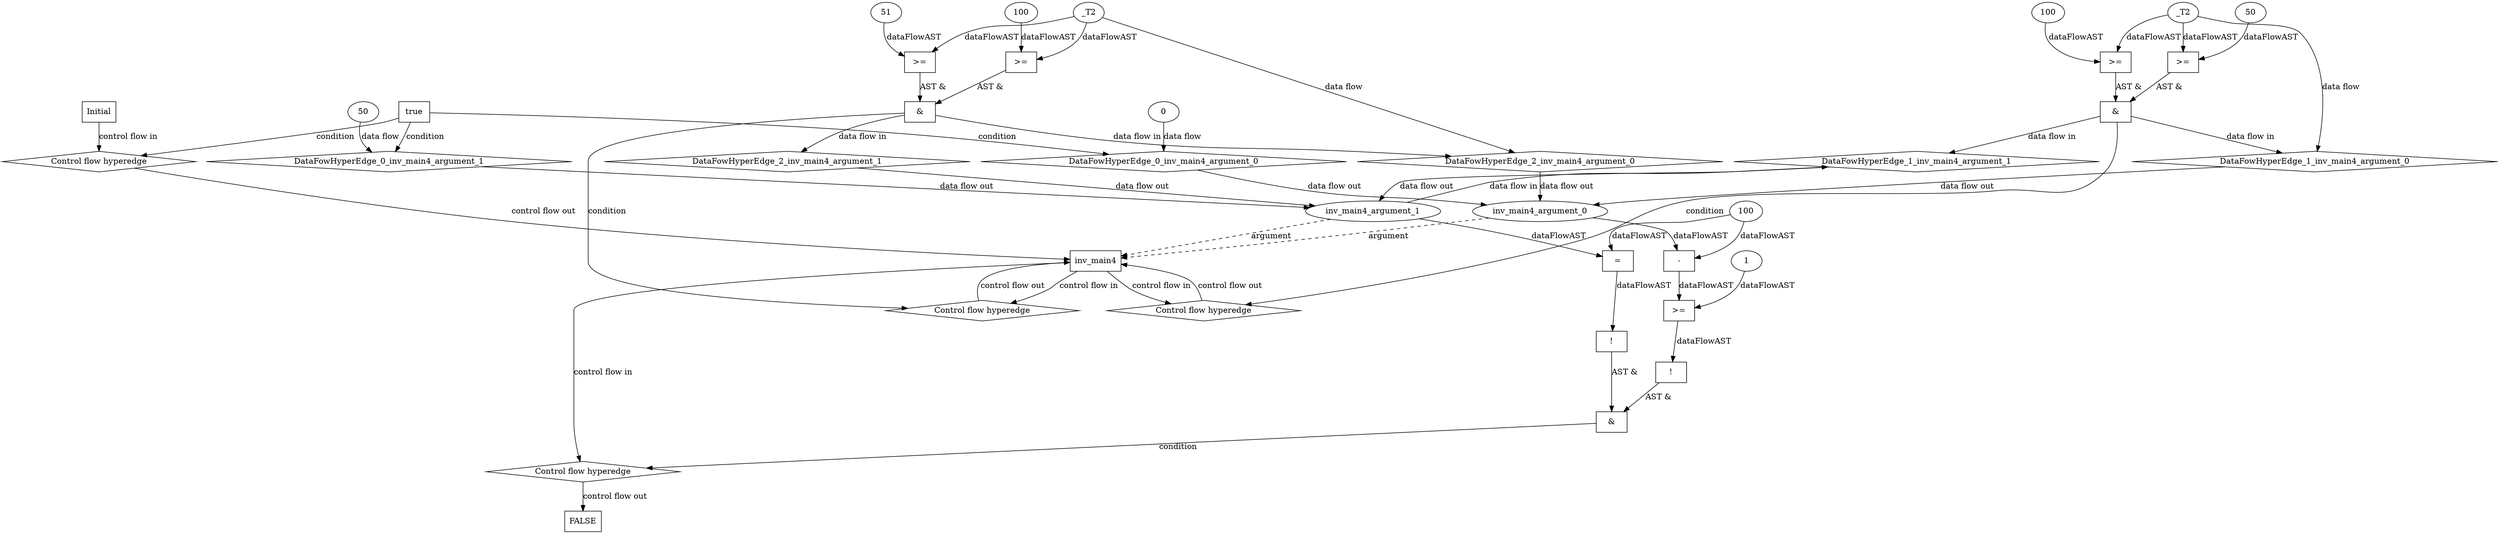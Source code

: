 digraph dag {
"inv_main4" [label="inv_main4" nodeName="inv_main4" class=cfn  shape="rect"];
FALSE [label="FALSE" nodeName=FALSE class=cfn  shape="rect"];
Initial [label="Initial" nodeName=Initial class=cfn  shape="rect"];
ControlFowHyperEdge_0 [label="Control flow hyperedge" nodeName=ControlFowHyperEdge_0 class=controlFlowHyperEdge shape="diamond"];
"Initial" -> ControlFowHyperEdge_0 [label="control flow in"]
ControlFowHyperEdge_0 -> "inv_main4" [label="control flow out"]
ControlFowHyperEdge_1 [label="Control flow hyperedge" nodeName=ControlFowHyperEdge_1 class=controlFlowHyperEdge shape="diamond"];
"inv_main4" -> ControlFowHyperEdge_1 [label="control flow in"]
ControlFowHyperEdge_1 -> "inv_main4" [label="control flow out"]
ControlFowHyperEdge_2 [label="Control flow hyperedge" nodeName=ControlFowHyperEdge_2 class=controlFlowHyperEdge shape="diamond"];
"inv_main4" -> ControlFowHyperEdge_2 [label="control flow in"]
ControlFowHyperEdge_2 -> "inv_main4" [label="control flow out"]
ControlFowHyperEdge_3 [label="Control flow hyperedge" nodeName=ControlFowHyperEdge_3 class=controlFlowHyperEdge shape="diamond"];
"inv_main4" -> ControlFowHyperEdge_3 [label="control flow in"]
ControlFowHyperEdge_3 -> "FALSE" [label="control flow out"]
"inv_main4_argument_0" [label="inv_main4_argument_0" nodeName=argument0 class=argument  head="inv_main4" shape="oval"];
"inv_main4_argument_0" -> "inv_main4"[label="argument" style="dashed"]
"inv_main4_argument_1" [label="inv_main4_argument_1" nodeName=argument1 class=argument  head="inv_main4" shape="oval"];
"inv_main4_argument_1" -> "inv_main4"[label="argument" style="dashed"]

"true_0" [label="true" nodeName="true_0" class=true shape="rect"];
"true_0" -> "ControlFowHyperEdge_0" [label="condition"];
"xxxinv_main4___Initial_0xxxdataFlow_0_node_0" [label="0" nodeName="xxxinv_main4___Initial_0xxxdataFlow_0_node_0" class=Literal ];

"xxxinv_main4___Initial_0xxxdataFlow_0_node_0" -> "DataFowHyperEdge_0_inv_main4_argument_0" [label="data flow"];
"xxxinv_main4___Initial_0xxxdataFlow1_node_0" [label="50" nodeName="xxxinv_main4___Initial_0xxxdataFlow1_node_0" class=Literal ];

"xxxinv_main4___Initial_0xxxdataFlow1_node_0" -> "DataFowHyperEdge_0_inv_main4_argument_1" [label="data flow"];
"xxxinv_main4___inv_main4_1xxx_and" [label="&" nodeName="xxxinv_main4___inv_main4_1xxx_and" class=Operator shape="rect"];
"xxxinv_main4___inv_main4_1xxxguard_0_node_0" [label=">=" nodeName="xxxinv_main4___inv_main4_1xxxguard_0_node_0" class=Operator  shape="rect"];
"xxxinv_main4___inv_main4_1xxxguard_0_node_1" [label="100" nodeName="xxxinv_main4___inv_main4_1xxxguard_0_node_1" class=Literal ];
"xxxinv_main4___inv_main4_1xxxguard_0_node_1" -> "xxxinv_main4___inv_main4_1xxxguard_0_node_0"[label="dataFlowAST"]
"xxxinv_main4___inv_main4_1xxxdataFlow_0_node_0" -> "xxxinv_main4___inv_main4_1xxxguard_0_node_0"[label="dataFlowAST"]

"xxxinv_main4___inv_main4_1xxxguard_0_node_0" -> "xxxinv_main4___inv_main4_1xxx_and" [label="AST &"];
"xxxinv_main4___inv_main4_1xxxguard1_node_0" [label=">=" nodeName="xxxinv_main4___inv_main4_1xxxguard1_node_0" class=Operator  shape="rect"];
"xxxinv_main4___inv_main4_1xxxguard1_node_1" [label="50" nodeName="xxxinv_main4___inv_main4_1xxxguard1_node_1" class=Literal ];
"xxxinv_main4___inv_main4_1xxxguard1_node_1" -> "xxxinv_main4___inv_main4_1xxxguard1_node_0"[label="dataFlowAST"]
"xxxinv_main4___inv_main4_1xxxdataFlow_0_node_0" -> "xxxinv_main4___inv_main4_1xxxguard1_node_0"[label="dataFlowAST"]

"xxxinv_main4___inv_main4_1xxxguard1_node_0" -> "xxxinv_main4___inv_main4_1xxx_and" [label="AST &"];
"xxxinv_main4___inv_main4_1xxx_and" -> "ControlFowHyperEdge_1" [label="condition"];
"xxxinv_main4___inv_main4_1xxxdataFlow_0_node_0" [label="_T2" nodeName="xxxinv_main4___inv_main4_1xxxdataFlow_0_node_0" class=Constant ];

"xxxinv_main4___inv_main4_1xxxdataFlow_0_node_0" -> "DataFowHyperEdge_1_inv_main4_argument_0" [label="data flow"];
"xxxinv_main4___inv_main4_2xxx_and" [label="&" nodeName="xxxinv_main4___inv_main4_2xxx_and" class=Operator shape="rect"];
"xxxinv_main4___inv_main4_2xxxguard_0_node_0" [label=">=" nodeName="xxxinv_main4___inv_main4_2xxxguard_0_node_0" class=Operator  shape="rect"];
"xxxinv_main4___inv_main4_2xxxguard_0_node_1" [label="100" nodeName="xxxinv_main4___inv_main4_2xxxguard_0_node_1" class=Literal ];
"xxxinv_main4___inv_main4_2xxxguard_0_node_1" -> "xxxinv_main4___inv_main4_2xxxguard_0_node_0"[label="dataFlowAST"]
"xxxinv_main4___inv_main4_2xxxdataFlow_0_node_0" -> "xxxinv_main4___inv_main4_2xxxguard_0_node_0"[label="dataFlowAST"]

"xxxinv_main4___inv_main4_2xxxguard_0_node_0" -> "xxxinv_main4___inv_main4_2xxx_and" [label="AST &"];
"xxxinv_main4___inv_main4_2xxxguard1_node_0" [label=">=" nodeName="xxxinv_main4___inv_main4_2xxxguard1_node_0" class=Operator  shape="rect"];
"xxxinv_main4___inv_main4_2xxxguard1_node_2" [label="51" nodeName="xxxinv_main4___inv_main4_2xxxguard1_node_2" class=Literal ];
"xxxinv_main4___inv_main4_2xxxdataFlow_0_node_0" -> "xxxinv_main4___inv_main4_2xxxguard1_node_0"[label="dataFlowAST"]
"xxxinv_main4___inv_main4_2xxxguard1_node_2" -> "xxxinv_main4___inv_main4_2xxxguard1_node_0"[label="dataFlowAST"]

"xxxinv_main4___inv_main4_2xxxguard1_node_0" -> "xxxinv_main4___inv_main4_2xxx_and" [label="AST &"];
"xxxinv_main4___inv_main4_2xxx_and" -> "ControlFowHyperEdge_2" [label="condition"];
"xxxinv_main4___inv_main4_2xxxdataFlow_0_node_0" [label="_T2" nodeName="xxxinv_main4___inv_main4_2xxxdataFlow_0_node_0" class=Constant ];

"xxxinv_main4___inv_main4_2xxxdataFlow_0_node_0" -> "DataFowHyperEdge_2_inv_main4_argument_0" [label="data flow"];
"xxxFALSE___inv_main4_3xxx_and" [label="&" nodeName="xxxFALSE___inv_main4_3xxx_and" class=Operator shape="rect"];
"xxxFALSE___inv_main4_3xxxguard_0_node_0" [label="!" nodeName="xxxFALSE___inv_main4_3xxxguard_0_node_0" class=Operator shape="rect"];
"xxxFALSE___inv_main4_3xxxguard_0_node_1" [label="=" nodeName="xxxFALSE___inv_main4_3xxxguard_0_node_1" class=Operator  shape="rect"];
"xxxFALSE___inv_main4_3xxxguard_0_node_3" [label="100" nodeName="xxxFALSE___inv_main4_3xxxguard_0_node_3" class=Literal ];
"xxxFALSE___inv_main4_3xxxguard_0_node_1" -> "xxxFALSE___inv_main4_3xxxguard_0_node_0"[label="dataFlowAST"]
"inv_main4_argument_1" -> "xxxFALSE___inv_main4_3xxxguard_0_node_1"[label="dataFlowAST"]
"xxxFALSE___inv_main4_3xxxguard_0_node_3" -> "xxxFALSE___inv_main4_3xxxguard_0_node_1"[label="dataFlowAST"]

"xxxFALSE___inv_main4_3xxxguard_0_node_0" -> "xxxFALSE___inv_main4_3xxx_and" [label="AST &"];
"xxxFALSE___inv_main4_3xxxguard1_node_0" [label="!" nodeName="xxxFALSE___inv_main4_3xxxguard1_node_0" class=Operator shape="rect"];
"xxxFALSE___inv_main4_3xxxguard1_node_1" [label=">=" nodeName="xxxFALSE___inv_main4_3xxxguard1_node_1" class=Operator  shape="rect"];
"xxxFALSE___inv_main4_3xxxguard1_node_2" [label="-" nodeName="xxxFALSE___inv_main4_3xxxguard1_node_2" class= Operator shape="rect"];
"xxxFALSE___inv_main4_3xxxguard1_node_5" [label="1" nodeName="xxxFALSE___inv_main4_3xxxguard1_node_5" class=Literal ];
"xxxFALSE___inv_main4_3xxxguard1_node_1" -> "xxxFALSE___inv_main4_3xxxguard1_node_0"[label="dataFlowAST"]
"xxxFALSE___inv_main4_3xxxguard1_node_2" -> "xxxFALSE___inv_main4_3xxxguard1_node_1"[label="dataFlowAST"]
"xxxFALSE___inv_main4_3xxxguard1_node_5" -> "xxxFALSE___inv_main4_3xxxguard1_node_1"[label="dataFlowAST"]
"xxxFALSE___inv_main4_3xxxguard_0_node_3" -> "xxxFALSE___inv_main4_3xxxguard1_node_2"[label="dataFlowAST"]
"inv_main4_argument_0" -> "xxxFALSE___inv_main4_3xxxguard1_node_2"[label="dataFlowAST"]

"xxxFALSE___inv_main4_3xxxguard1_node_0" -> "xxxFALSE___inv_main4_3xxx_and" [label="AST &"];
"xxxFALSE___inv_main4_3xxx_and" -> "ControlFowHyperEdge_3" [label="condition"];
"DataFowHyperEdge_0_inv_main4_argument_0" [label="DataFowHyperEdge_0_inv_main4_argument_0" nodeName="DataFowHyperEdge_0_inv_main4_argument_0" class=DataFlowHyperedge shape="diamond"];
"DataFowHyperEdge_0_inv_main4_argument_0" -> "inv_main4_argument_0"[label="data flow out"]
"true_0" -> "DataFowHyperEdge_0_inv_main4_argument_0" [label="condition"];
"DataFowHyperEdge_0_inv_main4_argument_1" [label="DataFowHyperEdge_0_inv_main4_argument_1" nodeName="DataFowHyperEdge_0_inv_main4_argument_1" class=DataFlowHyperedge shape="diamond"];
"DataFowHyperEdge_0_inv_main4_argument_1" -> "inv_main4_argument_1"[label="data flow out"]
"true_0" -> "DataFowHyperEdge_0_inv_main4_argument_1" [label="condition"];
"DataFowHyperEdge_1_inv_main4_argument_0" [label="DataFowHyperEdge_1_inv_main4_argument_0" nodeName="DataFowHyperEdge_1_inv_main4_argument_0" class=DataFlowHyperedge shape="diamond"];
"DataFowHyperEdge_1_inv_main4_argument_0" -> "inv_main4_argument_0"[label="data flow out"]
"xxxinv_main4___inv_main4_1xxx_and" -> "DataFowHyperEdge_1_inv_main4_argument_0"[label="data flow in"]
"DataFowHyperEdge_1_inv_main4_argument_1" [label="DataFowHyperEdge_1_inv_main4_argument_1" nodeName="DataFowHyperEdge_1_inv_main4_argument_1" class=DataFlowHyperedge shape="diamond"];
"DataFowHyperEdge_1_inv_main4_argument_1" -> "inv_main4_argument_1"[label="data flow out"]
"xxxinv_main4___inv_main4_1xxx_and" -> "DataFowHyperEdge_1_inv_main4_argument_1"[label="data flow in"]
"DataFowHyperEdge_2_inv_main4_argument_0" [label="DataFowHyperEdge_2_inv_main4_argument_0" nodeName="DataFowHyperEdge_2_inv_main4_argument_0" class=DataFlowHyperedge shape="diamond"];
"DataFowHyperEdge_2_inv_main4_argument_0" -> "inv_main4_argument_0"[label="data flow out"]
"xxxinv_main4___inv_main4_2xxx_and" -> "DataFowHyperEdge_2_inv_main4_argument_0"[label="data flow in"]
"DataFowHyperEdge_2_inv_main4_argument_1" [label="DataFowHyperEdge_2_inv_main4_argument_1" nodeName="DataFowHyperEdge_2_inv_main4_argument_1" class=DataFlowHyperedge shape="diamond"];
"DataFowHyperEdge_2_inv_main4_argument_1" -> "inv_main4_argument_1"[label="data flow out"]
"xxxinv_main4___inv_main4_2xxx_and" -> "DataFowHyperEdge_2_inv_main4_argument_1"[label="data flow in"]
"inv_main4_argument_1" -> "DataFowHyperEdge_1_inv_main4_argument_1"[label="data flow in"]




}
